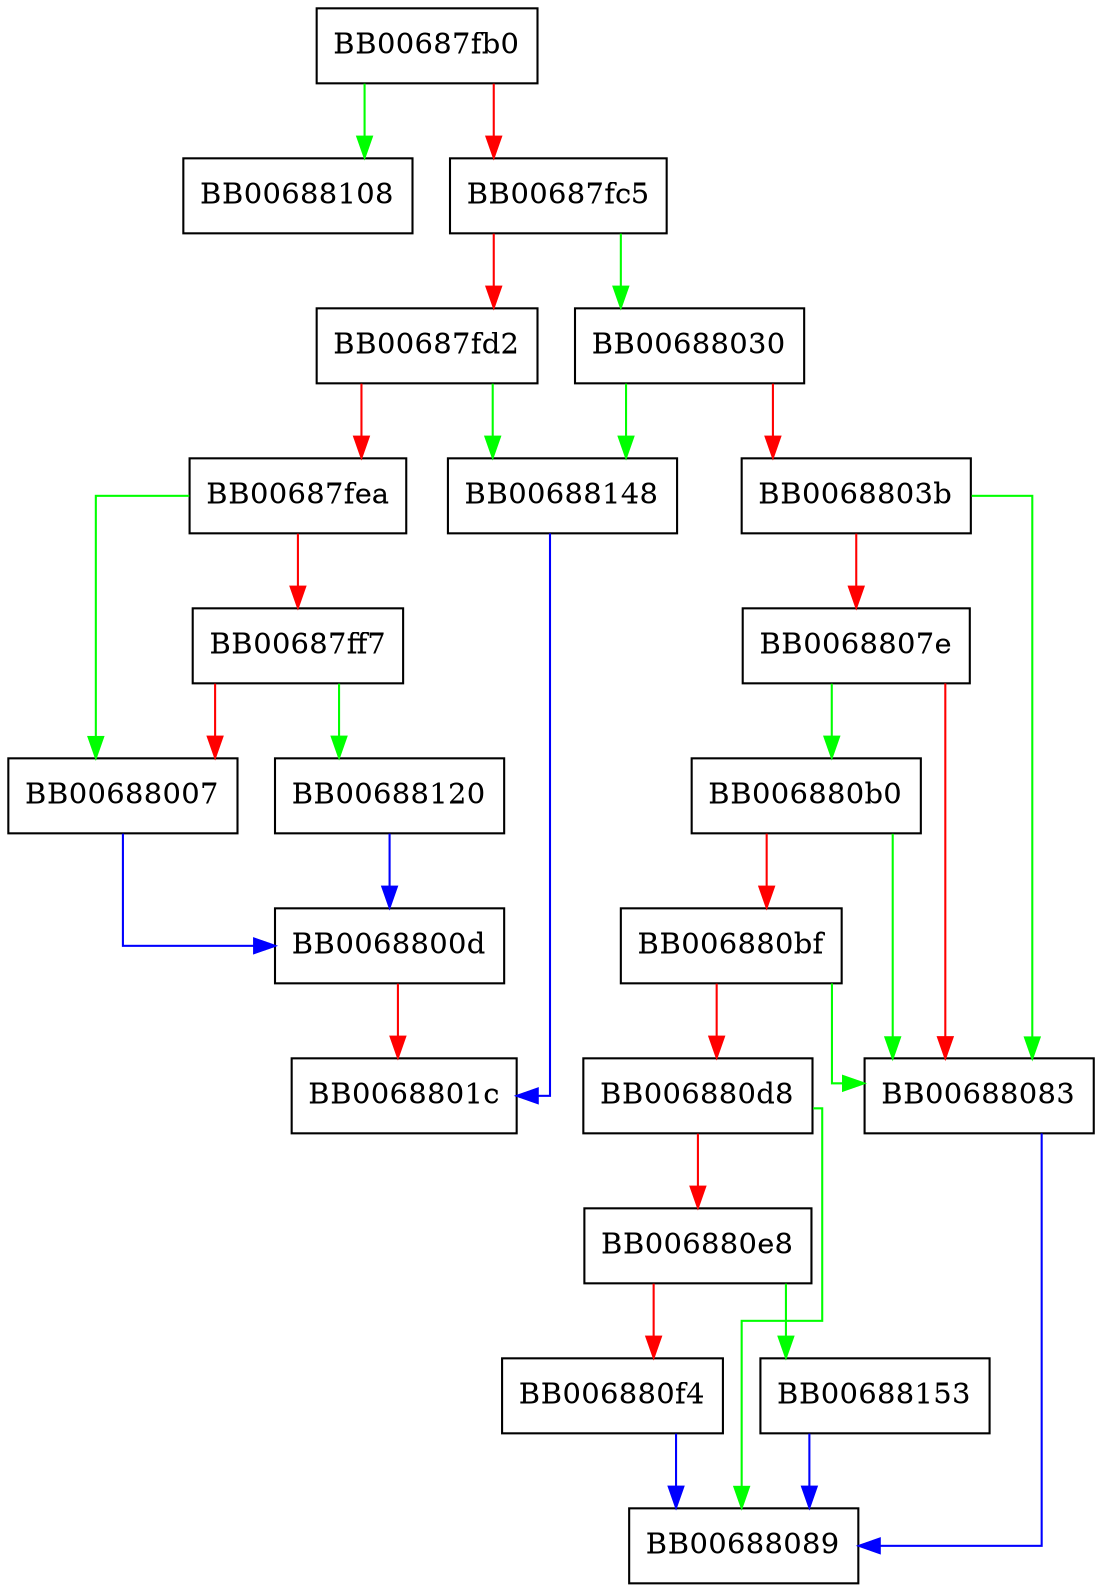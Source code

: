digraph i2d_PUBKEY {
  node [shape="box"];
  graph [splines=ortho];
  BB00687fb0 -> BB00688108 [color="green"];
  BB00687fb0 -> BB00687fc5 [color="red"];
  BB00687fc5 -> BB00688030 [color="green"];
  BB00687fc5 -> BB00687fd2 [color="red"];
  BB00687fd2 -> BB00688148 [color="green"];
  BB00687fd2 -> BB00687fea [color="red"];
  BB00687fea -> BB00688007 [color="green"];
  BB00687fea -> BB00687ff7 [color="red"];
  BB00687ff7 -> BB00688120 [color="green"];
  BB00687ff7 -> BB00688007 [color="red"];
  BB00688007 -> BB0068800d [color="blue"];
  BB0068800d -> BB0068801c [color="red"];
  BB00688030 -> BB00688148 [color="green"];
  BB00688030 -> BB0068803b [color="red"];
  BB0068803b -> BB00688083 [color="green"];
  BB0068803b -> BB0068807e [color="red"];
  BB0068807e -> BB006880b0 [color="green"];
  BB0068807e -> BB00688083 [color="red"];
  BB00688083 -> BB00688089 [color="blue"];
  BB006880b0 -> BB00688083 [color="green"];
  BB006880b0 -> BB006880bf [color="red"];
  BB006880bf -> BB00688083 [color="green"];
  BB006880bf -> BB006880d8 [color="red"];
  BB006880d8 -> BB00688089 [color="green"];
  BB006880d8 -> BB006880e8 [color="red"];
  BB006880e8 -> BB00688153 [color="green"];
  BB006880e8 -> BB006880f4 [color="red"];
  BB006880f4 -> BB00688089 [color="blue"];
  BB00688120 -> BB0068800d [color="blue"];
  BB00688148 -> BB0068801c [color="blue"];
  BB00688153 -> BB00688089 [color="blue"];
}